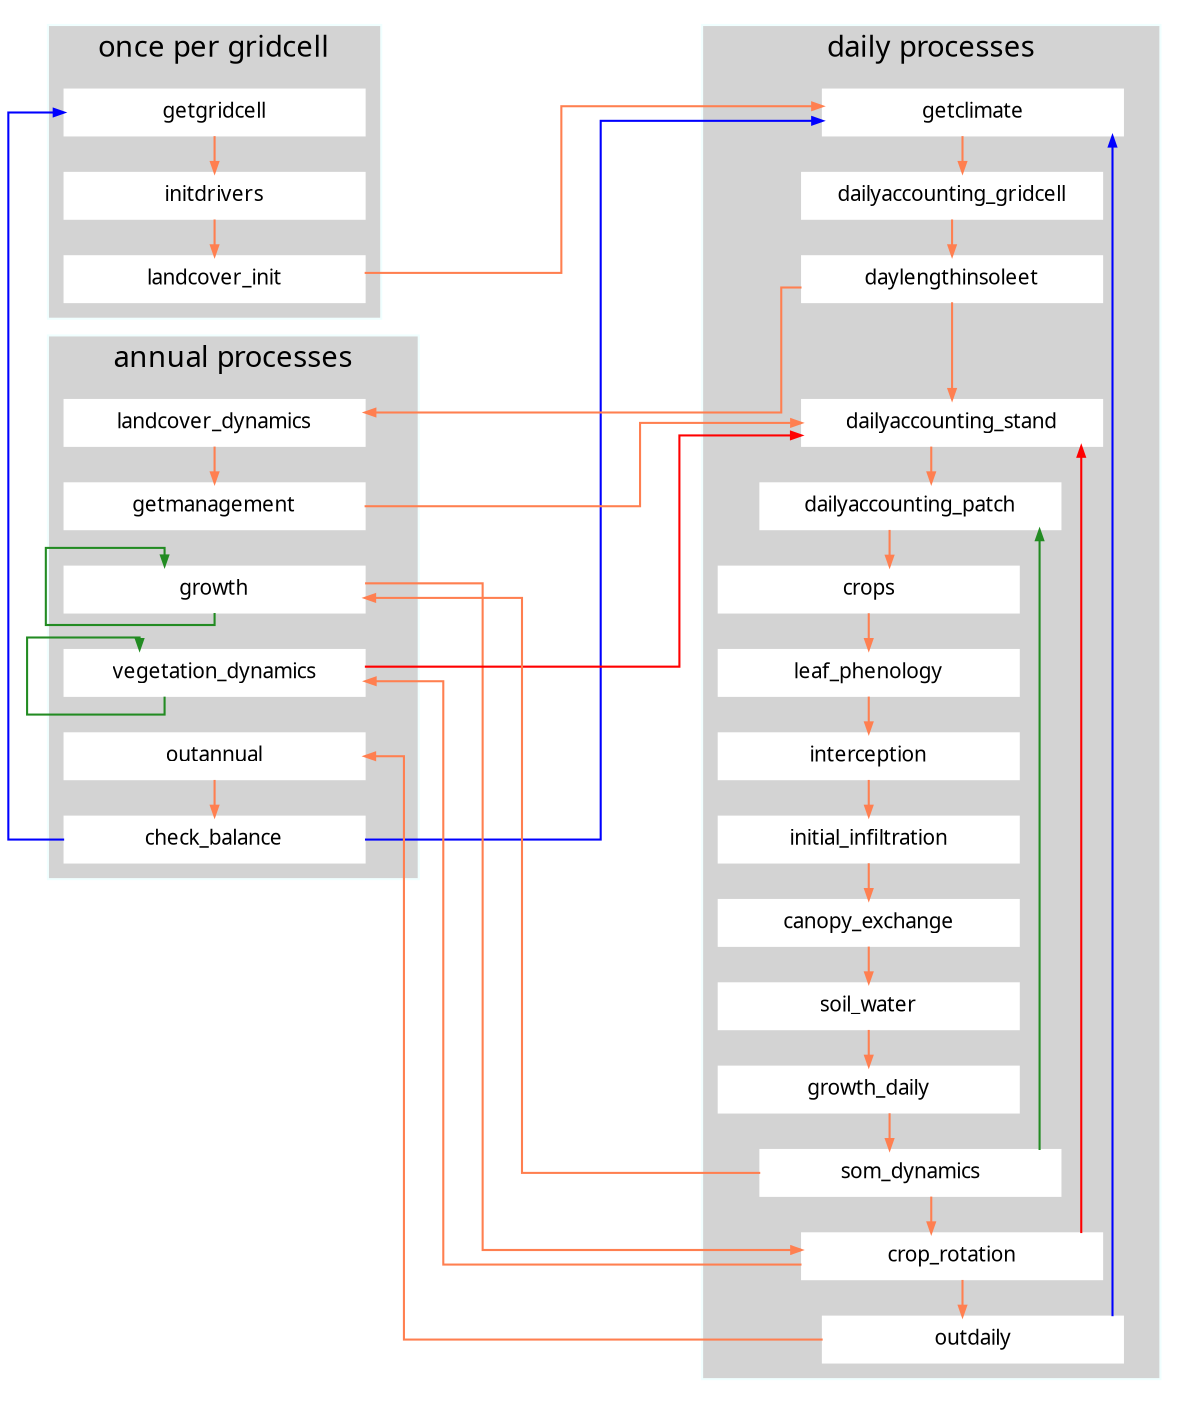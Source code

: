 digraph G {
	fontname="oxygen mono"
	splines = ortho;
	node[shape=box, height=.3, width=2, fontsize=10, fontname="oxygen mono"];
	edge[color=coral, arrowsize=.5];
	ranksep = 0.25;

	subgraph cluster_gridcell {
		color = azure
		label = "once per gridcell";
		bgcolor = lightgrey;
		node [style=filled,color=white];
		getgridcell -> initdrivers -> landcover_init;
	}
	subgraph cluster_annual {
		color = azure
		label = "annual processes";
		bgcolor = lightgrey;
		node [style=filled,color=white];
		outannual -> check_balance;
		landcover_dynamics -> getmanagement;
		growth -> growth [color=forestgreen, dir=back];
		vegetation_dynamics -> vegetation_dynamics [color=forestgreen, dir=back];
		getmanagement -> growth -> vegetation_dynamics -> outannual[color=none];
	}
	subgraph cluster_daily {
		color = azure
		label = "daily processes"
		bgcolor = lightgrey
		node [style=filled,color=white];
		getclimate ->
		dailyaccounting_gridcell ->
		daylengthinsoleet ->
		dailyaccounting_stand ->
		dailyaccounting_patch ->
		crops ->
		leaf_phenology ->
		interception ->
		initial_infiltration ->
		canopy_exchange ->
		soil_water ->
		growth_daily ->
		som_dynamics ->
		crop_rotation ->
		outdaily;
		som_dynamics -> dailyaccounting_patch[color=forestgreen];
		crop_rotation -> dailyaccounting_stand[color=red];
		outdaily -> getclimate[color=blue];
	}

	som_dynamics -> growth[constraint=false];
	landcover_init -> getclimate[constraint=false];
	growth -> crop_rotation[constraint=false];
	crop_rotation -> vegetation_dynamics[constraint=false];
	outdaily -> outannual[constraint=false];
	daylengthinsoleet -> landcover_dynamics[constraint=false];
	getmanagement -> dailyaccounting_stand[constraint=false];
	check_balance -> getclimate[color=blue, constraint=false];
	check_balance -> getgridcell[color=blue, constraint=false];
	landcover_init -> landcover_dynamics[color=none];
	vegetation_dynamics -> dailyaccounting_stand[color=red, constraint=false];
}
